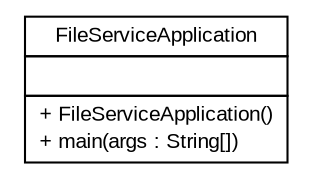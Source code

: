 #!/usr/local/bin/dot
#
# Class diagram 
# Generated by UMLGraph version R5_6 (http://www.umlgraph.org/)
#

digraph G {
	edge [fontname="arial",fontsize=10,labelfontname="arial",labelfontsize=10];
	node [fontname="arial",fontsize=10,shape=plaintext];
	nodesep=0.25;
	ranksep=0.5;
	// de.exb.platform.cloud.fileservice.FileServiceApplication
	c19 [label=<<table title="de.exb.platform.cloud.fileservice.FileServiceApplication" border="0" cellborder="1" cellspacing="0" cellpadding="2" port="p" href="./FileServiceApplication.html">
		<tr><td><table border="0" cellspacing="0" cellpadding="1">
<tr><td align="center" balign="center"> FileServiceApplication </td></tr>
		</table></td></tr>
		<tr><td><table border="0" cellspacing="0" cellpadding="1">
<tr><td align="left" balign="left">  </td></tr>
		</table></td></tr>
		<tr><td><table border="0" cellspacing="0" cellpadding="1">
<tr><td align="left" balign="left"> + FileServiceApplication() </td></tr>
<tr><td align="left" balign="left"> + main(args : String[]) </td></tr>
		</table></td></tr>
		</table>>, URL="./FileServiceApplication.html", fontname="arial", fontcolor="black", fontsize=10.0];
}


